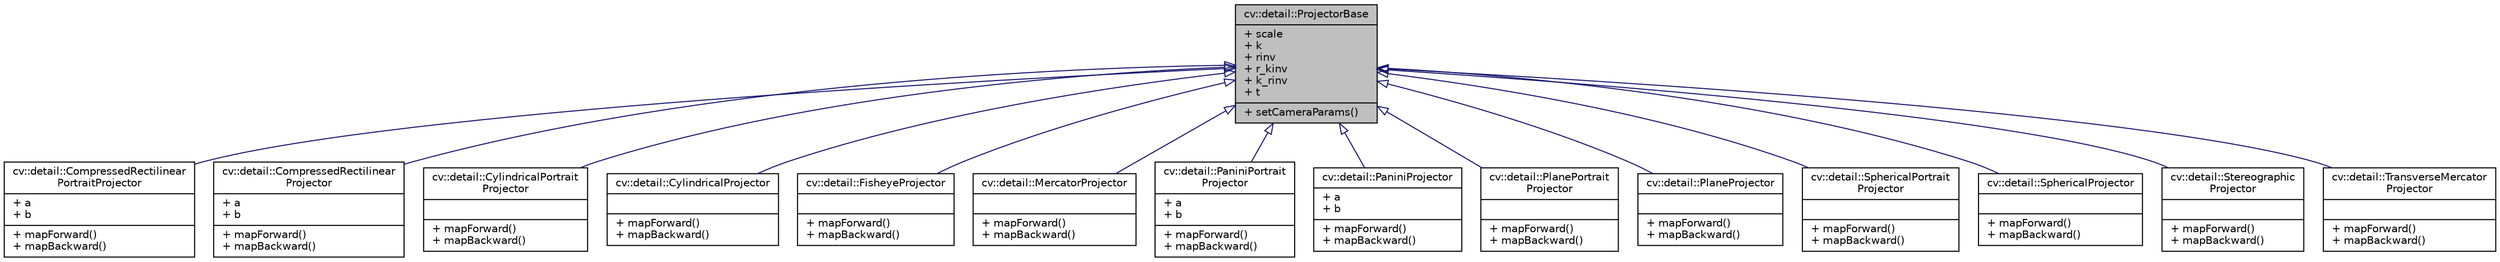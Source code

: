digraph "cv::detail::ProjectorBase"
{
 // LATEX_PDF_SIZE
  edge [fontname="Helvetica",fontsize="10",labelfontname="Helvetica",labelfontsize="10"];
  node [fontname="Helvetica",fontsize="10",shape=record];
  Node1 [label="{cv::detail::ProjectorBase\n|+ scale\l+ k\l+ rinv\l+ r_kinv\l+ k_rinv\l+ t\l|+ setCameraParams()\l}",height=0.2,width=0.4,color="black", fillcolor="grey75", style="filled", fontcolor="black",tooltip=" "];
  Node1 -> Node2 [dir="back",color="midnightblue",fontsize="10",style="solid",arrowtail="onormal",fontname="Helvetica"];
  Node2 [label="{cv::detail::CompressedRectilinear\lPortraitProjector\n|+ a\l+ b\l|+ mapForward()\l+ mapBackward()\l}",height=0.2,width=0.4,color="black", fillcolor="white", style="filled",URL="$structcv_1_1detail_1_1_compressed_rectilinear_portrait_projector.html",tooltip=" "];
  Node1 -> Node3 [dir="back",color="midnightblue",fontsize="10",style="solid",arrowtail="onormal",fontname="Helvetica"];
  Node3 [label="{cv::detail::CompressedRectilinear\lProjector\n|+ a\l+ b\l|+ mapForward()\l+ mapBackward()\l}",height=0.2,width=0.4,color="black", fillcolor="white", style="filled",URL="$structcv_1_1detail_1_1_compressed_rectilinear_projector.html",tooltip=" "];
  Node1 -> Node4 [dir="back",color="midnightblue",fontsize="10",style="solid",arrowtail="onormal",fontname="Helvetica"];
  Node4 [label="{cv::detail::CylindricalPortrait\lProjector\n||+ mapForward()\l+ mapBackward()\l}",height=0.2,width=0.4,color="black", fillcolor="white", style="filled",URL="$structcv_1_1detail_1_1_cylindrical_portrait_projector.html",tooltip=" "];
  Node1 -> Node5 [dir="back",color="midnightblue",fontsize="10",style="solid",arrowtail="onormal",fontname="Helvetica"];
  Node5 [label="{cv::detail::CylindricalProjector\n||+ mapForward()\l+ mapBackward()\l}",height=0.2,width=0.4,color="black", fillcolor="white", style="filled",URL="$structcv_1_1detail_1_1_cylindrical_projector.html",tooltip=" "];
  Node1 -> Node6 [dir="back",color="midnightblue",fontsize="10",style="solid",arrowtail="onormal",fontname="Helvetica"];
  Node6 [label="{cv::detail::FisheyeProjector\n||+ mapForward()\l+ mapBackward()\l}",height=0.2,width=0.4,color="black", fillcolor="white", style="filled",URL="$structcv_1_1detail_1_1_fisheye_projector.html",tooltip=" "];
  Node1 -> Node7 [dir="back",color="midnightblue",fontsize="10",style="solid",arrowtail="onormal",fontname="Helvetica"];
  Node7 [label="{cv::detail::MercatorProjector\n||+ mapForward()\l+ mapBackward()\l}",height=0.2,width=0.4,color="black", fillcolor="white", style="filled",URL="$structcv_1_1detail_1_1_mercator_projector.html",tooltip=" "];
  Node1 -> Node8 [dir="back",color="midnightblue",fontsize="10",style="solid",arrowtail="onormal",fontname="Helvetica"];
  Node8 [label="{cv::detail::PaniniPortrait\lProjector\n|+ a\l+ b\l|+ mapForward()\l+ mapBackward()\l}",height=0.2,width=0.4,color="black", fillcolor="white", style="filled",URL="$structcv_1_1detail_1_1_panini_portrait_projector.html",tooltip=" "];
  Node1 -> Node9 [dir="back",color="midnightblue",fontsize="10",style="solid",arrowtail="onormal",fontname="Helvetica"];
  Node9 [label="{cv::detail::PaniniProjector\n|+ a\l+ b\l|+ mapForward()\l+ mapBackward()\l}",height=0.2,width=0.4,color="black", fillcolor="white", style="filled",URL="$structcv_1_1detail_1_1_panini_projector.html",tooltip=" "];
  Node1 -> Node10 [dir="back",color="midnightblue",fontsize="10",style="solid",arrowtail="onormal",fontname="Helvetica"];
  Node10 [label="{cv::detail::PlanePortrait\lProjector\n||+ mapForward()\l+ mapBackward()\l}",height=0.2,width=0.4,color="black", fillcolor="white", style="filled",URL="$structcv_1_1detail_1_1_plane_portrait_projector.html",tooltip=" "];
  Node1 -> Node11 [dir="back",color="midnightblue",fontsize="10",style="solid",arrowtail="onormal",fontname="Helvetica"];
  Node11 [label="{cv::detail::PlaneProjector\n||+ mapForward()\l+ mapBackward()\l}",height=0.2,width=0.4,color="black", fillcolor="white", style="filled",URL="$structcv_1_1detail_1_1_plane_projector.html",tooltip=" "];
  Node1 -> Node12 [dir="back",color="midnightblue",fontsize="10",style="solid",arrowtail="onormal",fontname="Helvetica"];
  Node12 [label="{cv::detail::SphericalPortrait\lProjector\n||+ mapForward()\l+ mapBackward()\l}",height=0.2,width=0.4,color="black", fillcolor="white", style="filled",URL="$structcv_1_1detail_1_1_spherical_portrait_projector.html",tooltip=" "];
  Node1 -> Node13 [dir="back",color="midnightblue",fontsize="10",style="solid",arrowtail="onormal",fontname="Helvetica"];
  Node13 [label="{cv::detail::SphericalProjector\n||+ mapForward()\l+ mapBackward()\l}",height=0.2,width=0.4,color="black", fillcolor="white", style="filled",URL="$structcv_1_1detail_1_1_spherical_projector.html",tooltip=" "];
  Node1 -> Node14 [dir="back",color="midnightblue",fontsize="10",style="solid",arrowtail="onormal",fontname="Helvetica"];
  Node14 [label="{cv::detail::Stereographic\lProjector\n||+ mapForward()\l+ mapBackward()\l}",height=0.2,width=0.4,color="black", fillcolor="white", style="filled",URL="$structcv_1_1detail_1_1_stereographic_projector.html",tooltip=" "];
  Node1 -> Node15 [dir="back",color="midnightblue",fontsize="10",style="solid",arrowtail="onormal",fontname="Helvetica"];
  Node15 [label="{cv::detail::TransverseMercator\lProjector\n||+ mapForward()\l+ mapBackward()\l}",height=0.2,width=0.4,color="black", fillcolor="white", style="filled",URL="$structcv_1_1detail_1_1_transverse_mercator_projector.html",tooltip=" "];
}
